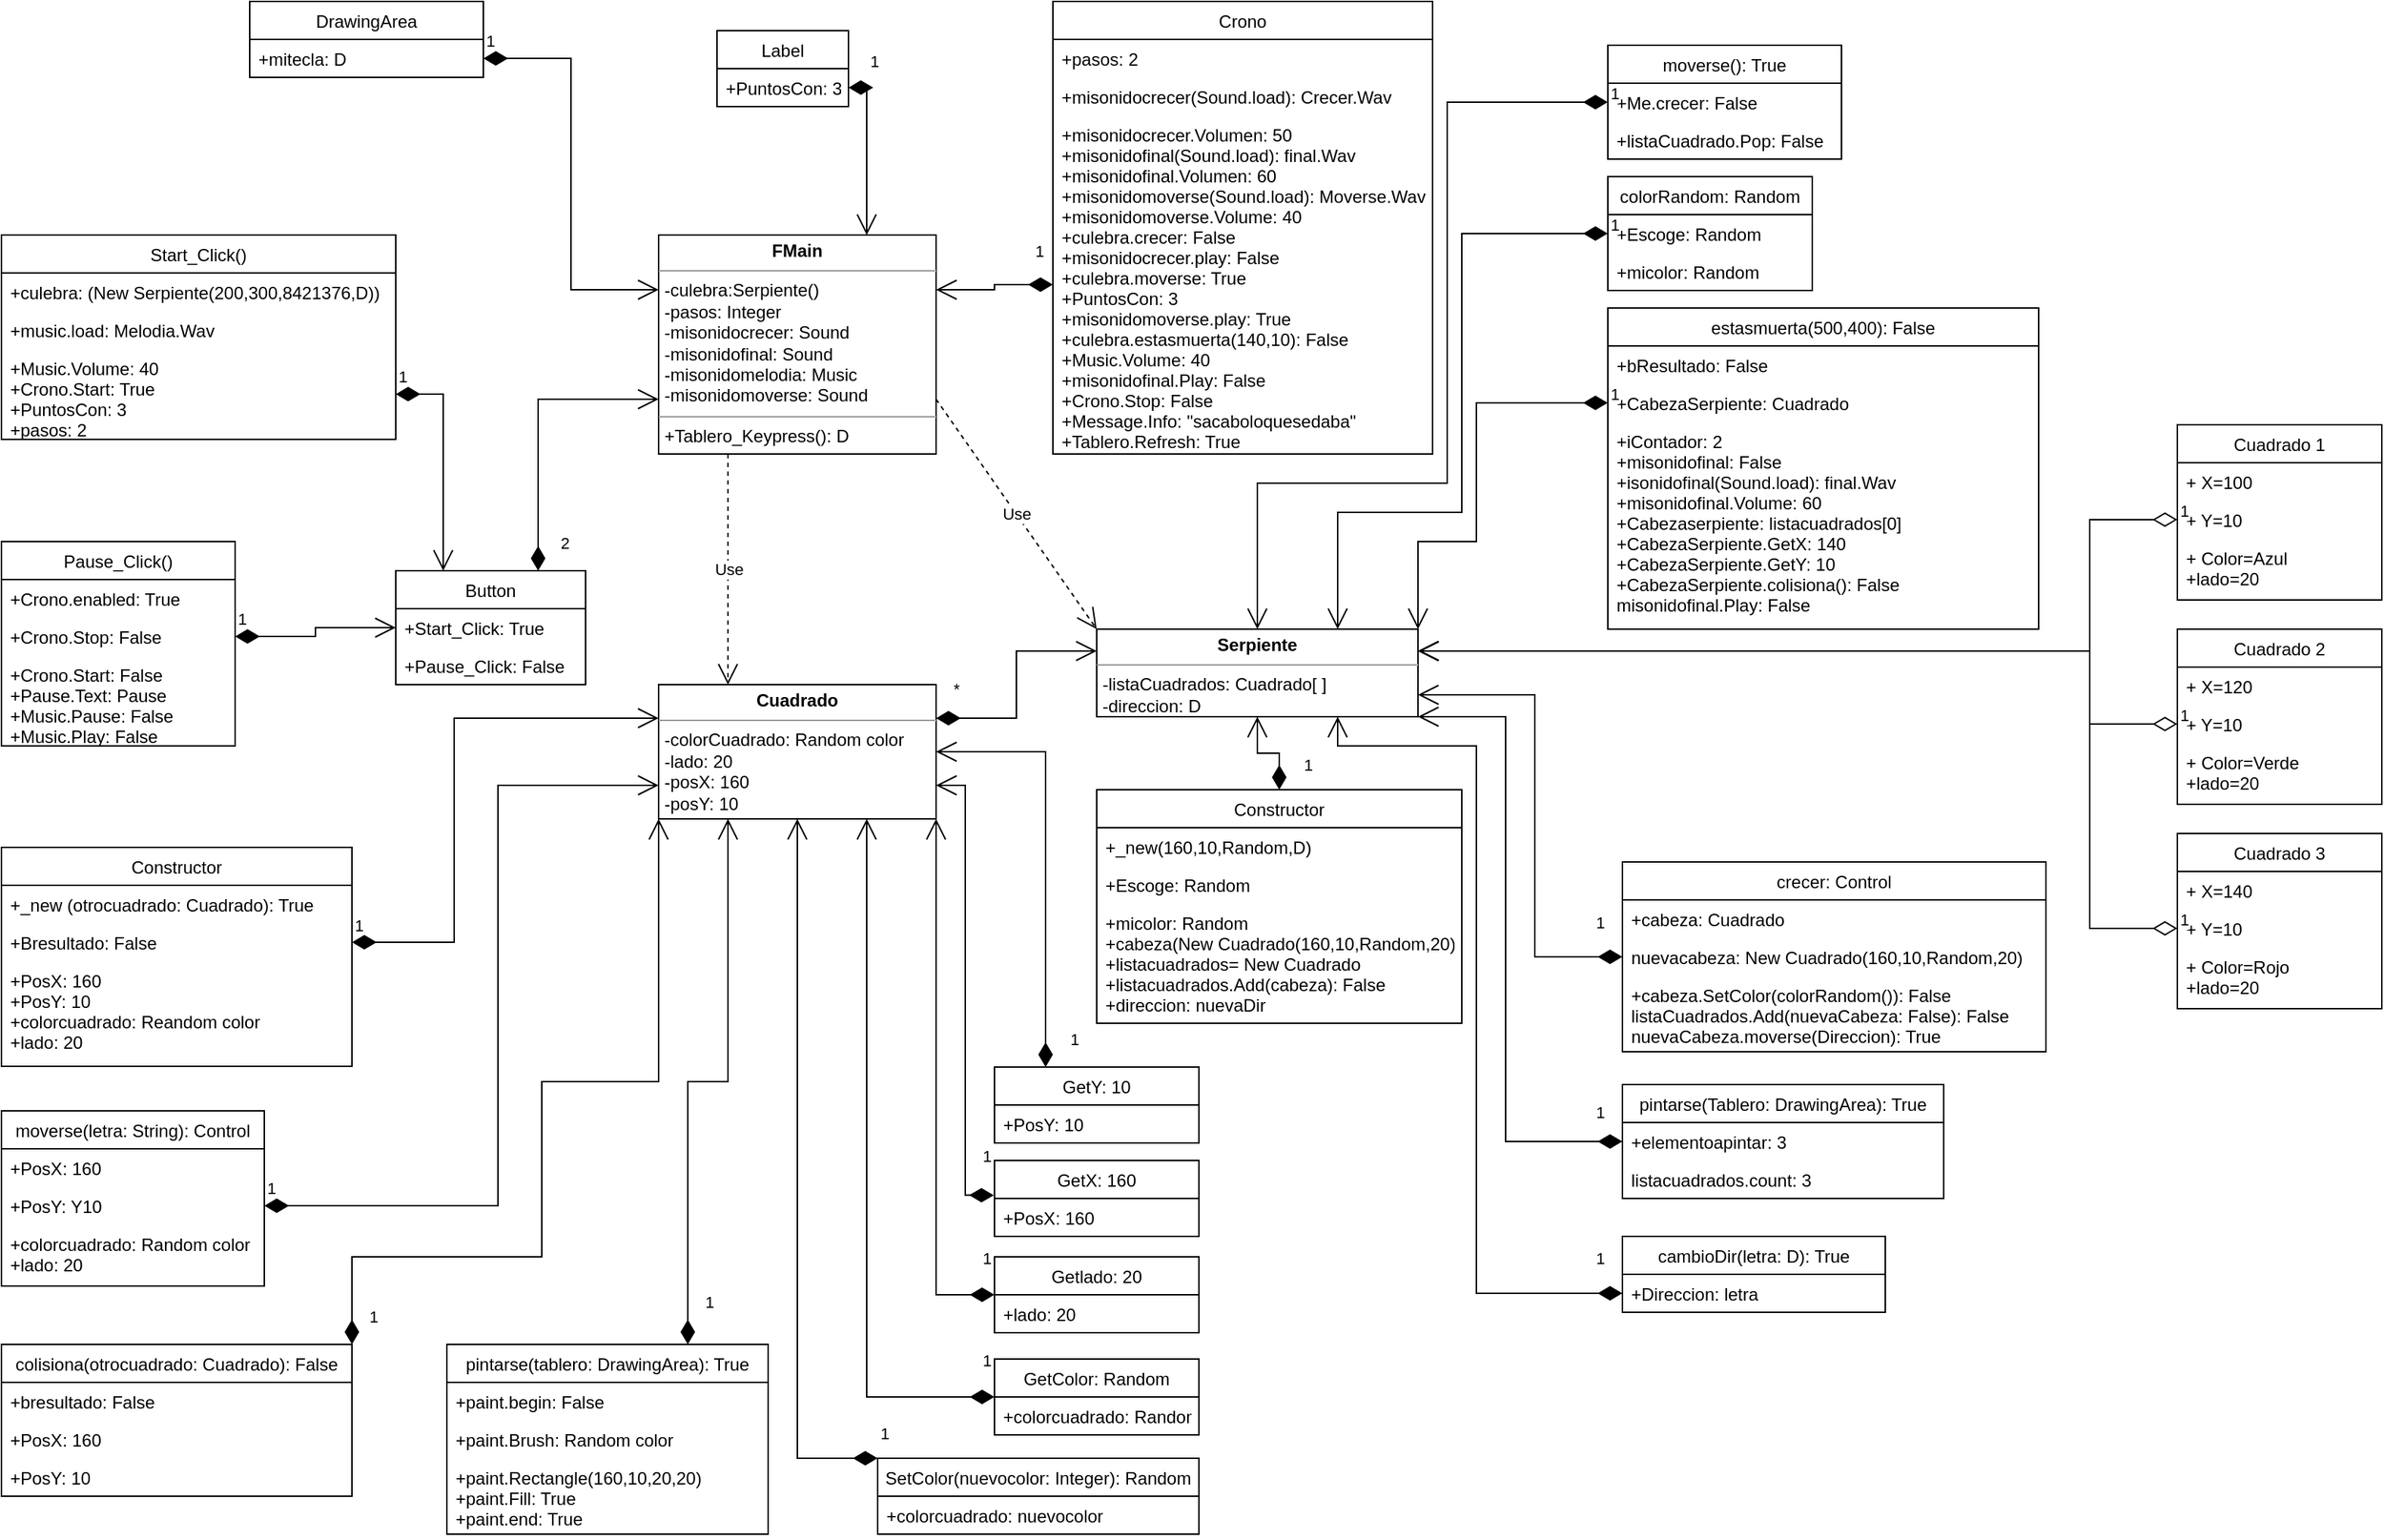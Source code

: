 <mxfile version="20.3.0" type="device"><diagram name="Page-1" id="c4acf3e9-155e-7222-9cf6-157b1a14988f"><mxGraphModel dx="1240" dy="790" grid="1" gridSize="10" guides="1" tooltips="1" connect="1" arrows="1" fold="1" page="1" pageScale="1" pageWidth="850" pageHeight="1100" background="none" math="0" shadow="0"><root><mxCell id="0"/><mxCell id="1" parent="0"/><mxCell id="5d2195bd80daf111-15" value="&lt;p style=&quot;margin:0px;margin-top:4px;text-align:center;&quot;&gt;&lt;b&gt;Serpiente&lt;/b&gt;&lt;/p&gt;&lt;hr size=&quot;1&quot;&gt;&lt;p style=&quot;margin:0px;margin-left:4px;&quot;&gt;-listaCuadrados: Cuadrado[ ]&lt;br&gt;-direccion: D&lt;/p&gt;" style="verticalAlign=top;align=left;overflow=fill;fontSize=12;fontFamily=Helvetica;html=1;rounded=0;shadow=0;comic=0;labelBackgroundColor=none;strokeWidth=1" parent="1" vertex="1"><mxGeometry x="760" y="440" width="220" height="60" as="geometry"/></mxCell><mxCell id="5d2195bd80daf111-18" value="&lt;p style=&quot;margin:0px;margin-top:4px;text-align:center;&quot;&gt;&lt;b&gt;FMain&lt;/b&gt;&lt;/p&gt;&lt;hr size=&quot;1&quot;&gt;&lt;p style=&quot;margin:0px;margin-left:4px;&quot;&gt;-culebra:Serpiente()&lt;/p&gt;&lt;p style=&quot;margin:0px;margin-left:4px;&quot;&gt;-pasos: Integer&lt;/p&gt;&lt;p style=&quot;margin:0px;margin-left:4px;&quot;&gt;-misonidocrecer: Sound&lt;/p&gt;&lt;p style=&quot;margin:0px;margin-left:4px;&quot;&gt;-misonidofinal: Sound&lt;br&gt;&lt;/p&gt;&lt;p style=&quot;margin:0px;margin-left:4px;&quot;&gt;-misonidomelodia: Music&lt;br&gt;&lt;/p&gt;&lt;p style=&quot;margin:0px;margin-left:4px;&quot;&gt;-misonidomoverse: Sound&lt;br&gt;&lt;/p&gt;&lt;hr size=&quot;1&quot;&gt;&lt;p style=&quot;margin:0px;margin-left:4px;&quot;&gt;&lt;span style=&quot;background-color: initial;&quot;&gt;+Tablero_Keypress(): D&lt;/span&gt;&lt;br&gt;&lt;/p&gt;" style="verticalAlign=top;align=left;overflow=fill;fontSize=12;fontFamily=Helvetica;html=1;rounded=0;shadow=0;comic=0;labelBackgroundColor=none;strokeWidth=1" parent="1" vertex="1"><mxGeometry x="460" y="170" width="190" height="150" as="geometry"/></mxCell><mxCell id="5d2195bd80daf111-20" value="&lt;p style=&quot;margin:0px;margin-top:4px;text-align:center;&quot;&gt;&lt;b&gt;Cuadrado&lt;/b&gt;&lt;/p&gt;&lt;hr size=&quot;1&quot;&gt;&lt;p style=&quot;margin:0px;margin-left:4px;&quot;&gt;-colorCuadrado: Random color&lt;br&gt;-lado: 20&lt;/p&gt;&lt;p style=&quot;margin:0px;margin-left:4px;&quot;&gt;-posX: 160&lt;/p&gt;&lt;p style=&quot;margin:0px;margin-left:4px;&quot;&gt;-posY: 10&lt;/p&gt;&lt;hr size=&quot;1&quot;&gt;&lt;p style=&quot;margin:0px;margin-left:4px;&quot;&gt;&lt;br&gt;&lt;/p&gt;" style="verticalAlign=top;align=left;overflow=fill;fontSize=12;fontFamily=Helvetica;html=1;rounded=0;shadow=0;comic=0;labelBackgroundColor=none;strokeWidth=1" parent="1" vertex="1"><mxGeometry x="460" y="478" width="190" height="92" as="geometry"/></mxCell><mxCell id="_-2Iw-JHRWUnzZYNVH5I-1" value="DrawingArea" style="swimlane;fontStyle=0;childLayout=stackLayout;horizontal=1;startSize=26;fillColor=none;horizontalStack=0;resizeParent=1;resizeParentMax=0;resizeLast=0;collapsible=1;marginBottom=0;" parent="1" vertex="1"><mxGeometry x="180" y="10" width="160" height="52" as="geometry"/></mxCell><mxCell id="_-2Iw-JHRWUnzZYNVH5I-3" value="+mitecla: D" style="text;strokeColor=none;fillColor=none;align=left;verticalAlign=top;spacingLeft=4;spacingRight=4;overflow=hidden;rotatable=0;points=[[0,0.5],[1,0.5]];portConstraint=eastwest;" parent="_-2Iw-JHRWUnzZYNVH5I-1" vertex="1"><mxGeometry y="26" width="160" height="26" as="geometry"/></mxCell><mxCell id="_-2Iw-JHRWUnzZYNVH5I-5" value="Button" style="swimlane;fontStyle=0;childLayout=stackLayout;horizontal=1;startSize=26;fillColor=none;horizontalStack=0;resizeParent=1;resizeParentMax=0;resizeLast=0;collapsible=1;marginBottom=0;" parent="1" vertex="1"><mxGeometry x="280" y="400" width="130" height="78" as="geometry"/></mxCell><mxCell id="_-2Iw-JHRWUnzZYNVH5I-6" value="+Start_Click: True" style="text;strokeColor=none;fillColor=none;align=left;verticalAlign=top;spacingLeft=4;spacingRight=4;overflow=hidden;rotatable=0;points=[[0,0.5],[1,0.5]];portConstraint=eastwest;" parent="_-2Iw-JHRWUnzZYNVH5I-5" vertex="1"><mxGeometry y="26" width="130" height="26" as="geometry"/></mxCell><mxCell id="_-2Iw-JHRWUnzZYNVH5I-7" value="+Pause_Click: False" style="text;strokeColor=none;fillColor=none;align=left;verticalAlign=top;spacingLeft=4;spacingRight=4;overflow=hidden;rotatable=0;points=[[0,0.5],[1,0.5]];portConstraint=eastwest;" parent="_-2Iw-JHRWUnzZYNVH5I-5" vertex="1"><mxGeometry y="52" width="130" height="26" as="geometry"/></mxCell><mxCell id="_-2Iw-JHRWUnzZYNVH5I-9" value="Start_Click()" style="swimlane;fontStyle=0;childLayout=stackLayout;horizontal=1;startSize=26;fillColor=none;horizontalStack=0;resizeParent=1;resizeParentMax=0;resizeLast=0;collapsible=1;marginBottom=0;" parent="1" vertex="1"><mxGeometry x="10" y="170" width="270" height="140" as="geometry"/></mxCell><mxCell id="_-2Iw-JHRWUnzZYNVH5I-10" value="+culebra: (New Serpiente(200,300,8421376,D))" style="text;strokeColor=none;fillColor=none;align=left;verticalAlign=top;spacingLeft=4;spacingRight=4;overflow=hidden;rotatable=0;points=[[0,0.5],[1,0.5]];portConstraint=eastwest;" parent="_-2Iw-JHRWUnzZYNVH5I-9" vertex="1"><mxGeometry y="26" width="270" height="26" as="geometry"/></mxCell><mxCell id="_-2Iw-JHRWUnzZYNVH5I-11" value="+music.load: Melodia.Wav" style="text;strokeColor=none;fillColor=none;align=left;verticalAlign=top;spacingLeft=4;spacingRight=4;overflow=hidden;rotatable=0;points=[[0,0.5],[1,0.5]];portConstraint=eastwest;" parent="_-2Iw-JHRWUnzZYNVH5I-9" vertex="1"><mxGeometry y="52" width="270" height="26" as="geometry"/></mxCell><mxCell id="_-2Iw-JHRWUnzZYNVH5I-12" value="+Music.Volume: 40&#10;+Crono.Start: True&#10;+PuntosCon: 3&#10;+pasos: 2" style="text;strokeColor=none;fillColor=none;align=left;verticalAlign=top;spacingLeft=4;spacingRight=4;overflow=hidden;rotatable=0;points=[[0,0.5],[1,0.5]];portConstraint=eastwest;" parent="_-2Iw-JHRWUnzZYNVH5I-9" vertex="1"><mxGeometry y="78" width="270" height="62" as="geometry"/></mxCell><mxCell id="_-2Iw-JHRWUnzZYNVH5I-13" value="Pause_Click()" style="swimlane;fontStyle=0;childLayout=stackLayout;horizontal=1;startSize=26;fillColor=none;horizontalStack=0;resizeParent=1;resizeParentMax=0;resizeLast=0;collapsible=1;marginBottom=0;" parent="1" vertex="1"><mxGeometry x="10" y="380" width="160" height="140" as="geometry"/></mxCell><mxCell id="_-2Iw-JHRWUnzZYNVH5I-14" value="+Crono.enabled: True" style="text;strokeColor=none;fillColor=none;align=left;verticalAlign=top;spacingLeft=4;spacingRight=4;overflow=hidden;rotatable=0;points=[[0,0.5],[1,0.5]];portConstraint=eastwest;" parent="_-2Iw-JHRWUnzZYNVH5I-13" vertex="1"><mxGeometry y="26" width="160" height="26" as="geometry"/></mxCell><mxCell id="_-2Iw-JHRWUnzZYNVH5I-15" value="+Crono.Stop: False" style="text;strokeColor=none;fillColor=none;align=left;verticalAlign=top;spacingLeft=4;spacingRight=4;overflow=hidden;rotatable=0;points=[[0,0.5],[1,0.5]];portConstraint=eastwest;" parent="_-2Iw-JHRWUnzZYNVH5I-13" vertex="1"><mxGeometry y="52" width="160" height="26" as="geometry"/></mxCell><mxCell id="_-2Iw-JHRWUnzZYNVH5I-16" value="+Crono.Start: False&#10;+Pause.Text: Pause&#10;+Music.Pause: False&#10;+Music.Play: False" style="text;strokeColor=none;fillColor=none;align=left;verticalAlign=top;spacingLeft=4;spacingRight=4;overflow=hidden;rotatable=0;points=[[0,0.5],[1,0.5]];portConstraint=eastwest;" parent="_-2Iw-JHRWUnzZYNVH5I-13" vertex="1"><mxGeometry y="78" width="160" height="62" as="geometry"/></mxCell><mxCell id="_-2Iw-JHRWUnzZYNVH5I-17" value="Crono" style="swimlane;fontStyle=0;childLayout=stackLayout;horizontal=1;startSize=26;fillColor=none;horizontalStack=0;resizeParent=1;resizeParentMax=0;resizeLast=0;collapsible=1;marginBottom=0;" parent="1" vertex="1"><mxGeometry x="730" y="10" width="260" height="310" as="geometry"/></mxCell><mxCell id="_-2Iw-JHRWUnzZYNVH5I-18" value="+pasos: 2" style="text;strokeColor=none;fillColor=none;align=left;verticalAlign=top;spacingLeft=4;spacingRight=4;overflow=hidden;rotatable=0;points=[[0,0.5],[1,0.5]];portConstraint=eastwest;" parent="_-2Iw-JHRWUnzZYNVH5I-17" vertex="1"><mxGeometry y="26" width="260" height="26" as="geometry"/></mxCell><mxCell id="_-2Iw-JHRWUnzZYNVH5I-19" value="+misonidocrecer(Sound.load): Crecer.Wav" style="text;strokeColor=none;fillColor=none;align=left;verticalAlign=top;spacingLeft=4;spacingRight=4;overflow=hidden;rotatable=0;points=[[0,0.5],[1,0.5]];portConstraint=eastwest;" parent="_-2Iw-JHRWUnzZYNVH5I-17" vertex="1"><mxGeometry y="52" width="260" height="26" as="geometry"/></mxCell><mxCell id="_-2Iw-JHRWUnzZYNVH5I-20" value="+misonidocrecer.Volumen: 50&#10;+misonidofinal(Sound.load): final.Wav&#10;+misonidofinal.Volumen: 60&#10;+misonidomoverse(Sound.load): Moverse.Wav&#10;+misonidomoverse.Volume: 40&#10;+culebra.crecer: False&#10;+misonidocrecer.play: False&#10;+culebra.moverse: True&#10;+PuntosCon: 3&#10;+misonidomoverse.play: True&#10;+culebra.estasmuerta(140,10): False&#10;+Music.Volume: 40&#10;+misonidofinal.Play: False&#10;+Crono.Stop: False&#10;+Message.Info: &quot;sacaboloquesedaba&quot;&#10;+Tablero.Refresh: True" style="text;strokeColor=none;fillColor=none;align=left;verticalAlign=top;spacingLeft=4;spacingRight=4;overflow=hidden;rotatable=0;points=[[0,0.5],[1,0.5]];portConstraint=eastwest;" parent="_-2Iw-JHRWUnzZYNVH5I-17" vertex="1"><mxGeometry y="78" width="260" height="232" as="geometry"/></mxCell><mxCell id="_-2Iw-JHRWUnzZYNVH5I-21" value="Label" style="swimlane;fontStyle=0;childLayout=stackLayout;horizontal=1;startSize=26;fillColor=none;horizontalStack=0;resizeParent=1;resizeParentMax=0;resizeLast=0;collapsible=1;marginBottom=0;" parent="1" vertex="1"><mxGeometry x="500" y="30" width="90" height="52" as="geometry"/></mxCell><mxCell id="_-2Iw-JHRWUnzZYNVH5I-22" value="+PuntosCon: 3" style="text;strokeColor=none;fillColor=none;align=left;verticalAlign=top;spacingLeft=4;spacingRight=4;overflow=hidden;rotatable=0;points=[[0,0.5],[1,0.5]];portConstraint=eastwest;" parent="_-2Iw-JHRWUnzZYNVH5I-21" vertex="1"><mxGeometry y="26" width="90" height="26" as="geometry"/></mxCell><mxCell id="_-2Iw-JHRWUnzZYNVH5I-25" value="1" style="endArrow=open;html=1;endSize=12;startArrow=diamondThin;startSize=14;startFill=1;edgeStyle=orthogonalEdgeStyle;align=left;verticalAlign=bottom;rounded=0;exitX=1;exitY=0.5;exitDx=0;exitDy=0;entryX=0.25;entryY=0;entryDx=0;entryDy=0;" parent="1" source="_-2Iw-JHRWUnzZYNVH5I-12" target="_-2Iw-JHRWUnzZYNVH5I-5" edge="1"><mxGeometry x="-1" y="3" relative="1" as="geometry"><mxPoint x="340" y="290" as="sourcePoint"/><mxPoint x="500" y="290" as="targetPoint"/></mxGeometry></mxCell><mxCell id="_-2Iw-JHRWUnzZYNVH5I-26" value="1" style="endArrow=open;html=1;endSize=12;startArrow=diamondThin;startSize=14;startFill=1;edgeStyle=orthogonalEdgeStyle;align=left;verticalAlign=bottom;rounded=0;exitX=1;exitY=0.5;exitDx=0;exitDy=0;entryX=0;entryY=0.5;entryDx=0;entryDy=0;" parent="1" source="_-2Iw-JHRWUnzZYNVH5I-15" target="_-2Iw-JHRWUnzZYNVH5I-6" edge="1"><mxGeometry x="-1" y="3" relative="1" as="geometry"><mxPoint x="340" y="290" as="sourcePoint"/><mxPoint x="500" y="290" as="targetPoint"/></mxGeometry></mxCell><mxCell id="_-2Iw-JHRWUnzZYNVH5I-27" value="2" style="endArrow=open;html=1;endSize=12;startArrow=diamondThin;startSize=14;startFill=1;edgeStyle=orthogonalEdgeStyle;align=left;verticalAlign=bottom;rounded=0;exitX=0.75;exitY=0;exitDx=0;exitDy=0;entryX=0;entryY=0.75;entryDx=0;entryDy=0;" parent="1" source="_-2Iw-JHRWUnzZYNVH5I-5" target="5d2195bd80daf111-18" edge="1"><mxGeometry x="-0.9" y="-13" relative="1" as="geometry"><mxPoint x="340" y="290" as="sourcePoint"/><mxPoint x="500" y="290" as="targetPoint"/><mxPoint as="offset"/></mxGeometry></mxCell><mxCell id="_-2Iw-JHRWUnzZYNVH5I-28" value="1" style="endArrow=open;html=1;endSize=12;startArrow=diamondThin;startSize=14;startFill=1;edgeStyle=orthogonalEdgeStyle;align=left;verticalAlign=bottom;rounded=0;exitX=1;exitY=0.5;exitDx=0;exitDy=0;entryX=0;entryY=0.25;entryDx=0;entryDy=0;" parent="1" source="_-2Iw-JHRWUnzZYNVH5I-3" target="5d2195bd80daf111-18" edge="1"><mxGeometry x="-1" y="3" relative="1" as="geometry"><mxPoint x="340" y="280" as="sourcePoint"/><mxPoint x="500" y="280" as="targetPoint"/></mxGeometry></mxCell><mxCell id="_-2Iw-JHRWUnzZYNVH5I-29" value="1" style="endArrow=open;html=1;endSize=12;startArrow=diamondThin;startSize=14;startFill=1;edgeStyle=orthogonalEdgeStyle;align=left;verticalAlign=bottom;rounded=0;entryX=0.75;entryY=0;entryDx=0;entryDy=0;exitX=1;exitY=0.5;exitDx=0;exitDy=0;" parent="1" source="_-2Iw-JHRWUnzZYNVH5I-22" target="5d2195bd80daf111-18" edge="1"><mxGeometry x="-0.78" y="-9" relative="1" as="geometry"><mxPoint x="630" y="60" as="sourcePoint"/><mxPoint x="810" y="280" as="targetPoint"/><mxPoint x="9" y="-9" as="offset"/></mxGeometry></mxCell><mxCell id="_-2Iw-JHRWUnzZYNVH5I-30" value="1" style="endArrow=open;html=1;endSize=12;startArrow=diamondThin;startSize=14;startFill=1;edgeStyle=orthogonalEdgeStyle;align=left;verticalAlign=bottom;rounded=0;exitX=0;exitY=0.5;exitDx=0;exitDy=0;entryX=1;entryY=0.25;entryDx=0;entryDy=0;" parent="1" source="_-2Iw-JHRWUnzZYNVH5I-20" target="5d2195bd80daf111-18" edge="1"><mxGeometry x="-0.648" y="-14" relative="1" as="geometry"><mxPoint x="650" y="280" as="sourcePoint"/><mxPoint x="810" y="280" as="targetPoint"/><mxPoint as="offset"/></mxGeometry></mxCell><mxCell id="_-2Iw-JHRWUnzZYNVH5I-31" value="Constructor" style="swimlane;fontStyle=0;childLayout=stackLayout;horizontal=1;startSize=26;fillColor=none;horizontalStack=0;resizeParent=1;resizeParentMax=0;resizeLast=0;collapsible=1;marginBottom=0;" parent="1" vertex="1"><mxGeometry x="10" y="589.5" width="240" height="150" as="geometry"/></mxCell><mxCell id="_-2Iw-JHRWUnzZYNVH5I-32" value="+_new (otrocuadrado: Cuadrado): True" style="text;strokeColor=none;fillColor=none;align=left;verticalAlign=top;spacingLeft=4;spacingRight=4;overflow=hidden;rotatable=0;points=[[0,0.5],[1,0.5]];portConstraint=eastwest;" parent="_-2Iw-JHRWUnzZYNVH5I-31" vertex="1"><mxGeometry y="26" width="240" height="26" as="geometry"/></mxCell><mxCell id="_-2Iw-JHRWUnzZYNVH5I-33" value="+Bresultado: False" style="text;strokeColor=none;fillColor=none;align=left;verticalAlign=top;spacingLeft=4;spacingRight=4;overflow=hidden;rotatable=0;points=[[0,0.5],[1,0.5]];portConstraint=eastwest;" parent="_-2Iw-JHRWUnzZYNVH5I-31" vertex="1"><mxGeometry y="52" width="240" height="26" as="geometry"/></mxCell><mxCell id="_-2Iw-JHRWUnzZYNVH5I-34" value="+PosX: 160&#10;+PosY: 10&#10;+colorcuadrado: Reandom color&#10;+lado: 20" style="text;strokeColor=none;fillColor=none;align=left;verticalAlign=top;spacingLeft=4;spacingRight=4;overflow=hidden;rotatable=0;points=[[0,0.5],[1,0.5]];portConstraint=eastwest;" parent="_-2Iw-JHRWUnzZYNVH5I-31" vertex="1"><mxGeometry y="78" width="240" height="72" as="geometry"/></mxCell><mxCell id="_-2Iw-JHRWUnzZYNVH5I-35" value="moverse(letra: String): Control" style="swimlane;fontStyle=0;childLayout=stackLayout;horizontal=1;startSize=26;fillColor=none;horizontalStack=0;resizeParent=1;resizeParentMax=0;resizeLast=0;collapsible=1;marginBottom=0;" parent="1" vertex="1"><mxGeometry x="10" y="770" width="180" height="120" as="geometry"/></mxCell><mxCell id="_-2Iw-JHRWUnzZYNVH5I-36" value="+PosX: 160" style="text;strokeColor=none;fillColor=none;align=left;verticalAlign=top;spacingLeft=4;spacingRight=4;overflow=hidden;rotatable=0;points=[[0,0.5],[1,0.5]];portConstraint=eastwest;" parent="_-2Iw-JHRWUnzZYNVH5I-35" vertex="1"><mxGeometry y="26" width="180" height="26" as="geometry"/></mxCell><mxCell id="_-2Iw-JHRWUnzZYNVH5I-37" value="+PosY: Y10" style="text;strokeColor=none;fillColor=none;align=left;verticalAlign=top;spacingLeft=4;spacingRight=4;overflow=hidden;rotatable=0;points=[[0,0.5],[1,0.5]];portConstraint=eastwest;" parent="_-2Iw-JHRWUnzZYNVH5I-35" vertex="1"><mxGeometry y="52" width="180" height="26" as="geometry"/></mxCell><mxCell id="_-2Iw-JHRWUnzZYNVH5I-38" value="+colorcuadrado: Random color&#10;+lado: 20" style="text;strokeColor=none;fillColor=none;align=left;verticalAlign=top;spacingLeft=4;spacingRight=4;overflow=hidden;rotatable=0;points=[[0,0.5],[1,0.5]];portConstraint=eastwest;" parent="_-2Iw-JHRWUnzZYNVH5I-35" vertex="1"><mxGeometry y="78" width="180" height="42" as="geometry"/></mxCell><mxCell id="_-2Iw-JHRWUnzZYNVH5I-39" value="colisiona(otrocuadrado: Cuadrado): False" style="swimlane;fontStyle=0;childLayout=stackLayout;horizontal=1;startSize=26;fillColor=none;horizontalStack=0;resizeParent=1;resizeParentMax=0;resizeLast=0;collapsible=1;marginBottom=0;" parent="1" vertex="1"><mxGeometry x="10" y="930" width="240" height="104" as="geometry"/></mxCell><mxCell id="_-2Iw-JHRWUnzZYNVH5I-40" value="+bresultado: False" style="text;strokeColor=none;fillColor=none;align=left;verticalAlign=top;spacingLeft=4;spacingRight=4;overflow=hidden;rotatable=0;points=[[0,0.5],[1,0.5]];portConstraint=eastwest;" parent="_-2Iw-JHRWUnzZYNVH5I-39" vertex="1"><mxGeometry y="26" width="240" height="26" as="geometry"/></mxCell><mxCell id="_-2Iw-JHRWUnzZYNVH5I-41" value="+PosX: 160" style="text;strokeColor=none;fillColor=none;align=left;verticalAlign=top;spacingLeft=4;spacingRight=4;overflow=hidden;rotatable=0;points=[[0,0.5],[1,0.5]];portConstraint=eastwest;" parent="_-2Iw-JHRWUnzZYNVH5I-39" vertex="1"><mxGeometry y="52" width="240" height="26" as="geometry"/></mxCell><mxCell id="_-2Iw-JHRWUnzZYNVH5I-42" value="+PosY: 10" style="text;strokeColor=none;fillColor=none;align=left;verticalAlign=top;spacingLeft=4;spacingRight=4;overflow=hidden;rotatable=0;points=[[0,0.5],[1,0.5]];portConstraint=eastwest;" parent="_-2Iw-JHRWUnzZYNVH5I-39" vertex="1"><mxGeometry y="78" width="240" height="26" as="geometry"/></mxCell><mxCell id="_-2Iw-JHRWUnzZYNVH5I-43" value="pintarse(tablero: DrawingArea): True" style="swimlane;fontStyle=0;childLayout=stackLayout;horizontal=1;startSize=26;fillColor=none;horizontalStack=0;resizeParent=1;resizeParentMax=0;resizeLast=0;collapsible=1;marginBottom=0;" parent="1" vertex="1"><mxGeometry x="315" y="930" width="220" height="130" as="geometry"/></mxCell><mxCell id="_-2Iw-JHRWUnzZYNVH5I-44" value="+paint.begin: False" style="text;strokeColor=none;fillColor=none;align=left;verticalAlign=top;spacingLeft=4;spacingRight=4;overflow=hidden;rotatable=0;points=[[0,0.5],[1,0.5]];portConstraint=eastwest;" parent="_-2Iw-JHRWUnzZYNVH5I-43" vertex="1"><mxGeometry y="26" width="220" height="26" as="geometry"/></mxCell><mxCell id="_-2Iw-JHRWUnzZYNVH5I-45" value="+paint.Brush: Random color" style="text;strokeColor=none;fillColor=none;align=left;verticalAlign=top;spacingLeft=4;spacingRight=4;overflow=hidden;rotatable=0;points=[[0,0.5],[1,0.5]];portConstraint=eastwest;" parent="_-2Iw-JHRWUnzZYNVH5I-43" vertex="1"><mxGeometry y="52" width="220" height="26" as="geometry"/></mxCell><mxCell id="_-2Iw-JHRWUnzZYNVH5I-46" value="+paint.Rectangle(160,10,20,20)&#10;+paint.Fill: True&#10;+paint.end: True" style="text;strokeColor=none;fillColor=none;align=left;verticalAlign=top;spacingLeft=4;spacingRight=4;overflow=hidden;rotatable=0;points=[[0,0.5],[1,0.5]];portConstraint=eastwest;" parent="_-2Iw-JHRWUnzZYNVH5I-43" vertex="1"><mxGeometry y="78" width="220" height="52" as="geometry"/></mxCell><mxCell id="_-2Iw-JHRWUnzZYNVH5I-47" value="GetY: 10" style="swimlane;fontStyle=0;childLayout=stackLayout;horizontal=1;startSize=26;fillColor=none;horizontalStack=0;resizeParent=1;resizeParentMax=0;resizeLast=0;collapsible=1;marginBottom=0;" parent="1" vertex="1"><mxGeometry x="690" y="740" width="140" height="52" as="geometry"/></mxCell><mxCell id="_-2Iw-JHRWUnzZYNVH5I-48" value="+PosY: 10" style="text;strokeColor=none;fillColor=none;align=left;verticalAlign=top;spacingLeft=4;spacingRight=4;overflow=hidden;rotatable=0;points=[[0,0.5],[1,0.5]];portConstraint=eastwest;" parent="_-2Iw-JHRWUnzZYNVH5I-47" vertex="1"><mxGeometry y="26" width="140" height="26" as="geometry"/></mxCell><mxCell id="_-2Iw-JHRWUnzZYNVH5I-51" value="GetX: 160" style="swimlane;fontStyle=0;childLayout=stackLayout;horizontal=1;startSize=26;fillColor=none;horizontalStack=0;resizeParent=1;resizeParentMax=0;resizeLast=0;collapsible=1;marginBottom=0;" parent="1" vertex="1"><mxGeometry x="690" y="804" width="140" height="52" as="geometry"/></mxCell><mxCell id="_-2Iw-JHRWUnzZYNVH5I-52" value="+PosX: 160" style="text;strokeColor=none;fillColor=none;align=left;verticalAlign=top;spacingLeft=4;spacingRight=4;overflow=hidden;rotatable=0;points=[[0,0.5],[1,0.5]];portConstraint=eastwest;" parent="_-2Iw-JHRWUnzZYNVH5I-51" vertex="1"><mxGeometry y="26" width="140" height="26" as="geometry"/></mxCell><mxCell id="_-2Iw-JHRWUnzZYNVH5I-55" value="Getlado: 20" style="swimlane;fontStyle=0;childLayout=stackLayout;horizontal=1;startSize=26;fillColor=none;horizontalStack=0;resizeParent=1;resizeParentMax=0;resizeLast=0;collapsible=1;marginBottom=0;" parent="1" vertex="1"><mxGeometry x="690" y="870" width="140" height="52" as="geometry"/></mxCell><mxCell id="_-2Iw-JHRWUnzZYNVH5I-56" value="+lado: 20" style="text;strokeColor=none;fillColor=none;align=left;verticalAlign=top;spacingLeft=4;spacingRight=4;overflow=hidden;rotatable=0;points=[[0,0.5],[1,0.5]];portConstraint=eastwest;" parent="_-2Iw-JHRWUnzZYNVH5I-55" vertex="1"><mxGeometry y="26" width="140" height="26" as="geometry"/></mxCell><mxCell id="_-2Iw-JHRWUnzZYNVH5I-59" value="GetColor: Random" style="swimlane;fontStyle=0;childLayout=stackLayout;horizontal=1;startSize=26;fillColor=none;horizontalStack=0;resizeParent=1;resizeParentMax=0;resizeLast=0;collapsible=1;marginBottom=0;" parent="1" vertex="1"><mxGeometry x="690" y="940" width="140" height="52" as="geometry"/></mxCell><mxCell id="_-2Iw-JHRWUnzZYNVH5I-60" value="+colorcuadrado: Random" style="text;strokeColor=none;fillColor=none;align=left;verticalAlign=top;spacingLeft=4;spacingRight=4;overflow=hidden;rotatable=0;points=[[0,0.5],[1,0.5]];portConstraint=eastwest;" parent="_-2Iw-JHRWUnzZYNVH5I-59" vertex="1"><mxGeometry y="26" width="140" height="26" as="geometry"/></mxCell><mxCell id="_-2Iw-JHRWUnzZYNVH5I-63" value="SetColor(nuevocolor: Integer): Random" style="swimlane;fontStyle=0;childLayout=stackLayout;horizontal=1;startSize=26;fillColor=none;horizontalStack=0;resizeParent=1;resizeParentMax=0;resizeLast=0;collapsible=1;marginBottom=0;" parent="1" vertex="1"><mxGeometry x="610" y="1008" width="220" height="52" as="geometry"/></mxCell><mxCell id="_-2Iw-JHRWUnzZYNVH5I-64" value="+colorcuadrado: nuevocolor" style="text;strokeColor=none;fillColor=none;align=left;verticalAlign=top;spacingLeft=4;spacingRight=4;overflow=hidden;rotatable=0;points=[[0,0.5],[1,0.5]];portConstraint=eastwest;" parent="_-2Iw-JHRWUnzZYNVH5I-63" vertex="1"><mxGeometry y="26" width="220" height="26" as="geometry"/></mxCell><mxCell id="wPCwXyeTq3sWvuIqKZs7-2" value="Use" style="endArrow=open;endSize=12;dashed=1;html=1;rounded=0;exitX=0.25;exitY=1;exitDx=0;exitDy=0;entryX=0.25;entryY=0;entryDx=0;entryDy=0;" parent="1" source="5d2195bd80daf111-18" target="5d2195bd80daf111-20" edge="1"><mxGeometry width="160" relative="1" as="geometry"><mxPoint x="490" y="330" as="sourcePoint"/><mxPoint x="650" y="330" as="targetPoint"/></mxGeometry></mxCell><mxCell id="wPCwXyeTq3sWvuIqKZs7-3" value="1" style="endArrow=open;html=1;endSize=12;startArrow=diamondThin;startSize=14;startFill=1;edgeStyle=orthogonalEdgeStyle;align=left;verticalAlign=bottom;rounded=0;exitX=1;exitY=0.5;exitDx=0;exitDy=0;entryX=0;entryY=0.25;entryDx=0;entryDy=0;" parent="1" source="_-2Iw-JHRWUnzZYNVH5I-33" target="5d2195bd80daf111-20" edge="1"><mxGeometry x="-1" y="3" relative="1" as="geometry"><mxPoint x="490" y="570" as="sourcePoint"/><mxPoint x="650" y="570" as="targetPoint"/><Array as="points"><mxPoint x="320" y="655"/><mxPoint x="320" y="501"/></Array></mxGeometry></mxCell><mxCell id="wPCwXyeTq3sWvuIqKZs7-4" value="1" style="endArrow=open;html=1;endSize=12;startArrow=diamondThin;startSize=14;startFill=1;edgeStyle=orthogonalEdgeStyle;align=left;verticalAlign=bottom;rounded=0;exitX=1;exitY=0.5;exitDx=0;exitDy=0;entryX=0;entryY=0.75;entryDx=0;entryDy=0;" parent="1" source="_-2Iw-JHRWUnzZYNVH5I-37" target="5d2195bd80daf111-20" edge="1"><mxGeometry x="-1" y="3" relative="1" as="geometry"><mxPoint x="490" y="800" as="sourcePoint"/><mxPoint x="650" y="800" as="targetPoint"/><Array as="points"><mxPoint x="350" y="835"/><mxPoint x="350" y="547"/></Array></mxGeometry></mxCell><mxCell id="wPCwXyeTq3sWvuIqKZs7-5" value="1" style="endArrow=open;html=1;endSize=12;startArrow=diamondThin;startSize=14;startFill=1;edgeStyle=orthogonalEdgeStyle;align=left;verticalAlign=bottom;rounded=0;exitX=1;exitY=0;exitDx=0;exitDy=0;entryX=0;entryY=1;entryDx=0;entryDy=0;" parent="1" source="_-2Iw-JHRWUnzZYNVH5I-39" target="5d2195bd80daf111-20" edge="1"><mxGeometry x="-0.965" y="-10" relative="1" as="geometry"><mxPoint x="490" y="800" as="sourcePoint"/><mxPoint x="650" y="800" as="targetPoint"/><Array as="points"><mxPoint x="250" y="870"/><mxPoint x="380" y="870"/><mxPoint x="380" y="750"/><mxPoint x="460" y="750"/></Array><mxPoint as="offset"/></mxGeometry></mxCell><mxCell id="wPCwXyeTq3sWvuIqKZs7-6" value="1" style="endArrow=open;html=1;endSize=12;startArrow=diamondThin;startSize=14;startFill=1;edgeStyle=orthogonalEdgeStyle;align=left;verticalAlign=bottom;rounded=0;exitX=0.75;exitY=0;exitDx=0;exitDy=0;entryX=0.25;entryY=1;entryDx=0;entryDy=0;" parent="1" source="_-2Iw-JHRWUnzZYNVH5I-43" target="5d2195bd80daf111-20" edge="1"><mxGeometry x="-0.897" y="-10" relative="1" as="geometry"><mxPoint x="490" y="800" as="sourcePoint"/><mxPoint x="650" y="800" as="targetPoint"/><mxPoint as="offset"/></mxGeometry></mxCell><mxCell id="wPCwXyeTq3sWvuIqKZs7-7" value="1" style="endArrow=open;html=1;endSize=12;startArrow=diamondThin;startSize=14;startFill=1;edgeStyle=orthogonalEdgeStyle;align=left;verticalAlign=bottom;rounded=0;exitX=0;exitY=0;exitDx=0;exitDy=0;entryX=0.5;entryY=1;entryDx=0;entryDy=0;" parent="1" source="_-2Iw-JHRWUnzZYNVH5I-63" target="5d2195bd80daf111-20" edge="1"><mxGeometry x="-1" y="-8" relative="1" as="geometry"><mxPoint x="490" y="800" as="sourcePoint"/><mxPoint x="650" y="800" as="targetPoint"/><Array as="points"><mxPoint x="555" y="1008"/></Array><mxPoint as="offset"/></mxGeometry></mxCell><mxCell id="wPCwXyeTq3sWvuIqKZs7-8" value="1" style="endArrow=open;html=1;endSize=12;startArrow=diamondThin;startSize=14;startFill=1;edgeStyle=orthogonalEdgeStyle;align=left;verticalAlign=bottom;rounded=0;exitX=0;exitY=0.5;exitDx=0;exitDy=0;entryX=0.75;entryY=1;entryDx=0;entryDy=0;" parent="1" source="_-2Iw-JHRWUnzZYNVH5I-59" target="5d2195bd80daf111-20" edge="1"><mxGeometry x="-0.959" y="-16" relative="1" as="geometry"><mxPoint x="490" y="800" as="sourcePoint"/><mxPoint x="650" y="800" as="targetPoint"/><mxPoint as="offset"/></mxGeometry></mxCell><mxCell id="wPCwXyeTq3sWvuIqKZs7-9" value="1" style="endArrow=open;html=1;endSize=12;startArrow=diamondThin;startSize=14;startFill=1;edgeStyle=orthogonalEdgeStyle;align=left;verticalAlign=bottom;rounded=0;exitX=0;exitY=0.5;exitDx=0;exitDy=0;entryX=1;entryY=1;entryDx=0;entryDy=0;" parent="1" source="_-2Iw-JHRWUnzZYNVH5I-55" target="5d2195bd80daf111-20" edge="1"><mxGeometry x="-0.945" y="-16" relative="1" as="geometry"><mxPoint x="490" y="800" as="sourcePoint"/><mxPoint x="650" y="800" as="targetPoint"/><mxPoint as="offset"/></mxGeometry></mxCell><mxCell id="wPCwXyeTq3sWvuIqKZs7-11" value="1" style="endArrow=open;html=1;endSize=12;startArrow=diamondThin;startSize=14;startFill=1;edgeStyle=orthogonalEdgeStyle;align=left;verticalAlign=bottom;rounded=0;exitX=-0.003;exitY=-0.084;exitDx=0;exitDy=0;exitPerimeter=0;entryX=1;entryY=0.75;entryDx=0;entryDy=0;" parent="1" source="_-2Iw-JHRWUnzZYNVH5I-52" target="5d2195bd80daf111-20" edge="1"><mxGeometry x="-0.767" y="-10" relative="1" as="geometry"><mxPoint x="490" y="800" as="sourcePoint"/><mxPoint x="650" y="800" as="targetPoint"/><mxPoint as="offset"/></mxGeometry></mxCell><mxCell id="wPCwXyeTq3sWvuIqKZs7-12" value="1" style="endArrow=open;html=1;endSize=12;startArrow=diamondThin;startSize=14;startFill=1;edgeStyle=orthogonalEdgeStyle;align=left;verticalAlign=bottom;rounded=0;exitX=0.25;exitY=0;exitDx=0;exitDy=0;entryX=1;entryY=0.5;entryDx=0;entryDy=0;" parent="1" source="_-2Iw-JHRWUnzZYNVH5I-47" target="5d2195bd80daf111-20" edge="1"><mxGeometry x="-0.931" y="-15" relative="1" as="geometry"><mxPoint x="490" y="800" as="sourcePoint"/><mxPoint x="650" y="800" as="targetPoint"/><mxPoint as="offset"/></mxGeometry></mxCell><mxCell id="wPCwXyeTq3sWvuIqKZs7-13" value="Use" style="endArrow=open;endSize=12;dashed=1;html=1;rounded=0;exitX=1;exitY=0.75;exitDx=0;exitDy=0;entryX=0;entryY=0;entryDx=0;entryDy=0;" parent="1" source="5d2195bd80daf111-18" target="5d2195bd80daf111-15" edge="1"><mxGeometry width="160" relative="1" as="geometry"><mxPoint x="910" y="680" as="sourcePoint"/><mxPoint x="1070" y="680" as="targetPoint"/></mxGeometry></mxCell><mxCell id="wPCwXyeTq3sWvuIqKZs7-14" value="*" style="endArrow=open;html=1;endSize=12;startArrow=diamondThin;startSize=14;startFill=1;edgeStyle=orthogonalEdgeStyle;align=left;verticalAlign=bottom;rounded=0;exitX=1;exitY=0.25;exitDx=0;exitDy=0;entryX=0;entryY=0.25;entryDx=0;entryDy=0;" parent="1" source="5d2195bd80daf111-20" target="5d2195bd80daf111-15" edge="1"><mxGeometry x="-0.872" y="11" relative="1" as="geometry"><mxPoint x="910" y="680" as="sourcePoint"/><mxPoint x="1070" y="680" as="targetPoint"/><mxPoint as="offset"/></mxGeometry></mxCell><mxCell id="wPCwXyeTq3sWvuIqKZs7-15" value="Constructor" style="swimlane;fontStyle=0;childLayout=stackLayout;horizontal=1;startSize=26;fillColor=none;horizontalStack=0;resizeParent=1;resizeParentMax=0;resizeLast=0;collapsible=1;marginBottom=0;" parent="1" vertex="1"><mxGeometry x="760" y="550" width="250" height="160" as="geometry"/></mxCell><mxCell id="wPCwXyeTq3sWvuIqKZs7-16" value="+_new(160,10,Random,D)" style="text;strokeColor=none;fillColor=none;align=left;verticalAlign=top;spacingLeft=4;spacingRight=4;overflow=hidden;rotatable=0;points=[[0,0.5],[1,0.5]];portConstraint=eastwest;" parent="wPCwXyeTq3sWvuIqKZs7-15" vertex="1"><mxGeometry y="26" width="250" height="26" as="geometry"/></mxCell><mxCell id="wPCwXyeTq3sWvuIqKZs7-17" value="+Escoge: Random" style="text;strokeColor=none;fillColor=none;align=left;verticalAlign=top;spacingLeft=4;spacingRight=4;overflow=hidden;rotatable=0;points=[[0,0.5],[1,0.5]];portConstraint=eastwest;" parent="wPCwXyeTq3sWvuIqKZs7-15" vertex="1"><mxGeometry y="52" width="250" height="26" as="geometry"/></mxCell><mxCell id="wPCwXyeTq3sWvuIqKZs7-18" value="+micolor: Random&#10;+cabeza(New Cuadrado(160,10,Random,20))&#10;+listacuadrados= New Cuadrado&#10;+listacuadrados.Add(cabeza): False&#10;+direccion: nuevaDir" style="text;strokeColor=none;fillColor=none;align=left;verticalAlign=top;spacingLeft=4;spacingRight=4;overflow=hidden;rotatable=0;points=[[0,0.5],[1,0.5]];portConstraint=eastwest;" parent="wPCwXyeTq3sWvuIqKZs7-15" vertex="1"><mxGeometry y="78" width="250" height="82" as="geometry"/></mxCell><mxCell id="wPCwXyeTq3sWvuIqKZs7-19" value="colorRandom: Random" style="swimlane;fontStyle=0;childLayout=stackLayout;horizontal=1;startSize=26;fillColor=none;horizontalStack=0;resizeParent=1;resizeParentMax=0;resizeLast=0;collapsible=1;marginBottom=0;" parent="1" vertex="1"><mxGeometry x="1110" y="130" width="140" height="78" as="geometry"/></mxCell><mxCell id="wPCwXyeTq3sWvuIqKZs7-20" value="+Escoge: Random" style="text;strokeColor=none;fillColor=none;align=left;verticalAlign=top;spacingLeft=4;spacingRight=4;overflow=hidden;rotatable=0;points=[[0,0.5],[1,0.5]];portConstraint=eastwest;" parent="wPCwXyeTq3sWvuIqKZs7-19" vertex="1"><mxGeometry y="26" width="140" height="26" as="geometry"/></mxCell><mxCell id="wPCwXyeTq3sWvuIqKZs7-21" value="+micolor: Random" style="text;strokeColor=none;fillColor=none;align=left;verticalAlign=top;spacingLeft=4;spacingRight=4;overflow=hidden;rotatable=0;points=[[0,0.5],[1,0.5]];portConstraint=eastwest;" parent="wPCwXyeTq3sWvuIqKZs7-19" vertex="1"><mxGeometry y="52" width="140" height="26" as="geometry"/></mxCell><mxCell id="wPCwXyeTq3sWvuIqKZs7-23" value="crecer: Control" style="swimlane;fontStyle=0;childLayout=stackLayout;horizontal=1;startSize=26;fillColor=none;horizontalStack=0;resizeParent=1;resizeParentMax=0;resizeLast=0;collapsible=1;marginBottom=0;" parent="1" vertex="1"><mxGeometry x="1120" y="599.5" width="290" height="130" as="geometry"/></mxCell><mxCell id="wPCwXyeTq3sWvuIqKZs7-24" value="+cabeza: Cuadrado" style="text;strokeColor=none;fillColor=none;align=left;verticalAlign=top;spacingLeft=4;spacingRight=4;overflow=hidden;rotatable=0;points=[[0,0.5],[1,0.5]];portConstraint=eastwest;" parent="wPCwXyeTq3sWvuIqKZs7-23" vertex="1"><mxGeometry y="26" width="290" height="26" as="geometry"/></mxCell><mxCell id="wPCwXyeTq3sWvuIqKZs7-25" value="nuevacabeza: New Cuadrado(160,10,Random,20)" style="text;strokeColor=none;fillColor=none;align=left;verticalAlign=top;spacingLeft=4;spacingRight=4;overflow=hidden;rotatable=0;points=[[0,0.5],[1,0.5]];portConstraint=eastwest;" parent="wPCwXyeTq3sWvuIqKZs7-23" vertex="1"><mxGeometry y="52" width="290" height="26" as="geometry"/></mxCell><mxCell id="wPCwXyeTq3sWvuIqKZs7-26" value="+cabeza.SetColor(colorRandom()): False&#10;listaCuadrados.Add(nuevaCabeza: False): False&#10;nuevaCabeza.moverse(Direccion): True" style="text;strokeColor=none;fillColor=none;align=left;verticalAlign=top;spacingLeft=4;spacingRight=4;overflow=hidden;rotatable=0;points=[[0,0.5],[1,0.5]];portConstraint=eastwest;" parent="wPCwXyeTq3sWvuIqKZs7-23" vertex="1"><mxGeometry y="78" width="290" height="52" as="geometry"/></mxCell><mxCell id="wPCwXyeTq3sWvuIqKZs7-27" value="moverse(): True" style="swimlane;fontStyle=0;childLayout=stackLayout;horizontal=1;startSize=26;fillColor=none;horizontalStack=0;resizeParent=1;resizeParentMax=0;resizeLast=0;collapsible=1;marginBottom=0;" parent="1" vertex="1"><mxGeometry x="1110" y="40" width="160" height="78" as="geometry"/></mxCell><mxCell id="wPCwXyeTq3sWvuIqKZs7-28" value="+Me.crecer: False" style="text;strokeColor=none;fillColor=none;align=left;verticalAlign=top;spacingLeft=4;spacingRight=4;overflow=hidden;rotatable=0;points=[[0,0.5],[1,0.5]];portConstraint=eastwest;" parent="wPCwXyeTq3sWvuIqKZs7-27" vertex="1"><mxGeometry y="26" width="160" height="26" as="geometry"/></mxCell><mxCell id="wPCwXyeTq3sWvuIqKZs7-29" value="+listaCuadrado.Pop: False" style="text;strokeColor=none;fillColor=none;align=left;verticalAlign=top;spacingLeft=4;spacingRight=4;overflow=hidden;rotatable=0;points=[[0,0.5],[1,0.5]];portConstraint=eastwest;" parent="wPCwXyeTq3sWvuIqKZs7-27" vertex="1"><mxGeometry y="52" width="160" height="26" as="geometry"/></mxCell><mxCell id="wPCwXyeTq3sWvuIqKZs7-31" value="pintarse(Tablero: DrawingArea): True" style="swimlane;fontStyle=0;childLayout=stackLayout;horizontal=1;startSize=26;fillColor=none;horizontalStack=0;resizeParent=1;resizeParentMax=0;resizeLast=0;collapsible=1;marginBottom=0;" parent="1" vertex="1"><mxGeometry x="1120" y="752" width="220" height="78" as="geometry"/></mxCell><mxCell id="wPCwXyeTq3sWvuIqKZs7-32" value="+elementoapintar: 3" style="text;strokeColor=none;fillColor=none;align=left;verticalAlign=top;spacingLeft=4;spacingRight=4;overflow=hidden;rotatable=0;points=[[0,0.5],[1,0.5]];portConstraint=eastwest;" parent="wPCwXyeTq3sWvuIqKZs7-31" vertex="1"><mxGeometry y="26" width="220" height="26" as="geometry"/></mxCell><mxCell id="wPCwXyeTq3sWvuIqKZs7-33" value="listacuadrados.count: 3" style="text;strokeColor=none;fillColor=none;align=left;verticalAlign=top;spacingLeft=4;spacingRight=4;overflow=hidden;rotatable=0;points=[[0,0.5],[1,0.5]];portConstraint=eastwest;" parent="wPCwXyeTq3sWvuIqKZs7-31" vertex="1"><mxGeometry y="52" width="220" height="26" as="geometry"/></mxCell><mxCell id="wPCwXyeTq3sWvuIqKZs7-35" value="estasmuerta(500,400): False" style="swimlane;fontStyle=0;childLayout=stackLayout;horizontal=1;startSize=26;fillColor=none;horizontalStack=0;resizeParent=1;resizeParentMax=0;resizeLast=0;collapsible=1;marginBottom=0;" parent="1" vertex="1"><mxGeometry x="1110" y="220" width="295" height="220" as="geometry"/></mxCell><mxCell id="wPCwXyeTq3sWvuIqKZs7-36" value="+bResultado: False" style="text;strokeColor=none;fillColor=none;align=left;verticalAlign=top;spacingLeft=4;spacingRight=4;overflow=hidden;rotatable=0;points=[[0,0.5],[1,0.5]];portConstraint=eastwest;" parent="wPCwXyeTq3sWvuIqKZs7-35" vertex="1"><mxGeometry y="26" width="295" height="26" as="geometry"/></mxCell><mxCell id="wPCwXyeTq3sWvuIqKZs7-37" value="+CabezaSerpiente: Cuadrado" style="text;strokeColor=none;fillColor=none;align=left;verticalAlign=top;spacingLeft=4;spacingRight=4;overflow=hidden;rotatable=0;points=[[0,0.5],[1,0.5]];portConstraint=eastwest;" parent="wPCwXyeTq3sWvuIqKZs7-35" vertex="1"><mxGeometry y="52" width="295" height="26" as="geometry"/></mxCell><mxCell id="wPCwXyeTq3sWvuIqKZs7-38" value="+iContador: 2&#10;+misonidofinal: False&#10;+isonidofinal(Sound.load): final.Wav&#10;+misonidofinal.Volume: 60&#10;+Cabezaserpiente: listacuadrados[0]&#10;+CabezaSerpiente.GetX: 140&#10;+CabezaSerpiente.GetY: 10&#10;+CabezaSerpiente.colisiona(): False&#10;misonidofinal.Play: False" style="text;strokeColor=none;fillColor=none;align=left;verticalAlign=top;spacingLeft=4;spacingRight=4;overflow=hidden;rotatable=0;points=[[0,0.5],[1,0.5]];portConstraint=eastwest;" parent="wPCwXyeTq3sWvuIqKZs7-35" vertex="1"><mxGeometry y="78" width="295" height="142" as="geometry"/></mxCell><mxCell id="wPCwXyeTq3sWvuIqKZs7-39" value="cambioDir(letra: D): True" style="swimlane;fontStyle=0;childLayout=stackLayout;horizontal=1;startSize=26;fillColor=none;horizontalStack=0;resizeParent=1;resizeParentMax=0;resizeLast=0;collapsible=1;marginBottom=0;" parent="1" vertex="1"><mxGeometry x="1120" y="856" width="180" height="52" as="geometry"/></mxCell><mxCell id="wPCwXyeTq3sWvuIqKZs7-40" value="+Direccion: letra" style="text;strokeColor=none;fillColor=none;align=left;verticalAlign=top;spacingLeft=4;spacingRight=4;overflow=hidden;rotatable=0;points=[[0,0.5],[1,0.5]];portConstraint=eastwest;" parent="wPCwXyeTq3sWvuIqKZs7-39" vertex="1"><mxGeometry y="26" width="180" height="26" as="geometry"/></mxCell><mxCell id="7tFZ24dq6vIikZoYVDgG-1" value="1" style="endArrow=open;html=1;endSize=12;startArrow=diamondThin;startSize=14;startFill=1;edgeStyle=orthogonalEdgeStyle;align=left;verticalAlign=bottom;rounded=0;exitX=0.5;exitY=0;exitDx=0;exitDy=0;entryX=0.5;entryY=1;entryDx=0;entryDy=0;" parent="1" source="wPCwXyeTq3sWvuIqKZs7-15" target="5d2195bd80daf111-15" edge="1"><mxGeometry x="-0.733" y="-15" relative="1" as="geometry"><mxPoint x="940" y="550" as="sourcePoint"/><mxPoint x="1100" y="550" as="targetPoint"/><mxPoint as="offset"/></mxGeometry></mxCell><mxCell id="7tFZ24dq6vIikZoYVDgG-5" value="1" style="endArrow=open;html=1;endSize=12;startArrow=diamondThin;startSize=14;startFill=1;edgeStyle=orthogonalEdgeStyle;align=left;verticalAlign=bottom;rounded=0;exitX=0;exitY=0.5;exitDx=0;exitDy=0;entryX=0.75;entryY=1;entryDx=0;entryDy=0;" parent="1" source="wPCwXyeTq3sWvuIqKZs7-40" target="5d2195bd80daf111-15" edge="1"><mxGeometry x="-0.932" y="-15" relative="1" as="geometry"><mxPoint x="1030" y="620" as="sourcePoint"/><mxPoint x="1190" y="620" as="targetPoint"/><Array as="points"><mxPoint x="1020" y="895"/><mxPoint x="1020" y="520"/><mxPoint x="925" y="520"/></Array><mxPoint as="offset"/></mxGeometry></mxCell><mxCell id="7tFZ24dq6vIikZoYVDgG-6" value="1" style="endArrow=open;html=1;endSize=12;startArrow=diamondThin;startSize=14;startFill=1;edgeStyle=orthogonalEdgeStyle;align=left;verticalAlign=bottom;rounded=0;exitX=0;exitY=0.5;exitDx=0;exitDy=0;entryX=1;entryY=1;entryDx=0;entryDy=0;" parent="1" source="wPCwXyeTq3sWvuIqKZs7-32" target="5d2195bd80daf111-15" edge="1"><mxGeometry x="-0.907" y="-11" relative="1" as="geometry"><mxPoint x="1030" y="620" as="sourcePoint"/><mxPoint x="1190" y="620" as="targetPoint"/><Array as="points"><mxPoint x="1040" y="791"/><mxPoint x="1040" y="500"/></Array><mxPoint as="offset"/></mxGeometry></mxCell><mxCell id="7tFZ24dq6vIikZoYVDgG-7" value="1" style="endArrow=open;html=1;endSize=12;startArrow=diamondThin;startSize=14;startFill=1;edgeStyle=orthogonalEdgeStyle;align=left;verticalAlign=bottom;rounded=0;exitX=0;exitY=0.5;exitDx=0;exitDy=0;entryX=1;entryY=0.75;entryDx=0;entryDy=0;" parent="1" source="wPCwXyeTq3sWvuIqKZs7-25" target="5d2195bd80daf111-15" edge="1"><mxGeometry x="-0.875" y="-15" relative="1" as="geometry"><mxPoint x="1030" y="620" as="sourcePoint"/><mxPoint x="1190" y="620" as="targetPoint"/><Array as="points"><mxPoint x="1060" y="665"/><mxPoint x="1060" y="485"/></Array><mxPoint as="offset"/></mxGeometry></mxCell><mxCell id="UX7A9jTmXFfInFUFDdLh-3" value="1" style="endArrow=open;html=1;endSize=12;startArrow=diamondThin;startSize=14;startFill=1;edgeStyle=orthogonalEdgeStyle;align=left;verticalAlign=bottom;rounded=0;exitX=0;exitY=0.5;exitDx=0;exitDy=0;entryX=0.5;entryY=0;entryDx=0;entryDy=0;" edge="1" parent="1" source="wPCwXyeTq3sWvuIqKZs7-28" target="5d2195bd80daf111-15"><mxGeometry x="-1" y="3" relative="1" as="geometry"><mxPoint x="910" y="280" as="sourcePoint"/><mxPoint x="1070" y="280" as="targetPoint"/><Array as="points"><mxPoint x="1000" y="79"/><mxPoint x="1000" y="340"/><mxPoint x="870" y="340"/></Array></mxGeometry></mxCell><mxCell id="UX7A9jTmXFfInFUFDdLh-4" value="1" style="endArrow=open;html=1;endSize=12;startArrow=diamondThin;startSize=14;startFill=1;edgeStyle=orthogonalEdgeStyle;align=left;verticalAlign=bottom;rounded=0;exitX=0;exitY=0.5;exitDx=0;exitDy=0;entryX=0.75;entryY=0;entryDx=0;entryDy=0;" edge="1" parent="1" source="wPCwXyeTq3sWvuIqKZs7-20" target="5d2195bd80daf111-15"><mxGeometry x="-1" y="3" relative="1" as="geometry"><mxPoint x="910" y="280" as="sourcePoint"/><mxPoint x="1070" y="280" as="targetPoint"/><Array as="points"><mxPoint x="1010" y="169"/><mxPoint x="1010" y="360"/><mxPoint x="925" y="360"/></Array></mxGeometry></mxCell><mxCell id="UX7A9jTmXFfInFUFDdLh-5" value="1" style="endArrow=open;html=1;endSize=12;startArrow=diamondThin;startSize=14;startFill=1;edgeStyle=orthogonalEdgeStyle;align=left;verticalAlign=bottom;rounded=0;exitX=0;exitY=0.5;exitDx=0;exitDy=0;entryX=1;entryY=0;entryDx=0;entryDy=0;" edge="1" parent="1" source="wPCwXyeTq3sWvuIqKZs7-37" target="5d2195bd80daf111-15"><mxGeometry x="-1" y="3" relative="1" as="geometry"><mxPoint x="910" y="280" as="sourcePoint"/><mxPoint x="1070" y="280" as="targetPoint"/><Array as="points"><mxPoint x="1020" y="285"/><mxPoint x="1020" y="380"/><mxPoint x="980" y="380"/></Array></mxGeometry></mxCell><mxCell id="UX7A9jTmXFfInFUFDdLh-6" value="Cuadrado 1" style="swimlane;fontStyle=0;childLayout=stackLayout;horizontal=1;startSize=26;fillColor=none;horizontalStack=0;resizeParent=1;resizeParentMax=0;resizeLast=0;collapsible=1;marginBottom=0;" vertex="1" parent="1"><mxGeometry x="1500" y="300" width="140" height="120" as="geometry"/></mxCell><mxCell id="UX7A9jTmXFfInFUFDdLh-7" value="+ X=100" style="text;strokeColor=none;fillColor=none;align=left;verticalAlign=top;spacingLeft=4;spacingRight=4;overflow=hidden;rotatable=0;points=[[0,0.5],[1,0.5]];portConstraint=eastwest;" vertex="1" parent="UX7A9jTmXFfInFUFDdLh-6"><mxGeometry y="26" width="140" height="26" as="geometry"/></mxCell><mxCell id="UX7A9jTmXFfInFUFDdLh-8" value="+ Y=10" style="text;strokeColor=none;fillColor=none;align=left;verticalAlign=top;spacingLeft=4;spacingRight=4;overflow=hidden;rotatable=0;points=[[0,0.5],[1,0.5]];portConstraint=eastwest;" vertex="1" parent="UX7A9jTmXFfInFUFDdLh-6"><mxGeometry y="52" width="140" height="26" as="geometry"/></mxCell><mxCell id="UX7A9jTmXFfInFUFDdLh-9" value="+ Color=Azul&#10;+lado=20" style="text;strokeColor=none;fillColor=none;align=left;verticalAlign=top;spacingLeft=4;spacingRight=4;overflow=hidden;rotatable=0;points=[[0,0.5],[1,0.5]];portConstraint=eastwest;" vertex="1" parent="UX7A9jTmXFfInFUFDdLh-6"><mxGeometry y="78" width="140" height="42" as="geometry"/></mxCell><mxCell id="UX7A9jTmXFfInFUFDdLh-19" value="Cuadrado 2" style="swimlane;fontStyle=0;childLayout=stackLayout;horizontal=1;startSize=26;fillColor=none;horizontalStack=0;resizeParent=1;resizeParentMax=0;resizeLast=0;collapsible=1;marginBottom=0;" vertex="1" parent="1"><mxGeometry x="1500" y="440" width="140" height="120" as="geometry"/></mxCell><mxCell id="UX7A9jTmXFfInFUFDdLh-20" value="+ X=120" style="text;strokeColor=none;fillColor=none;align=left;verticalAlign=top;spacingLeft=4;spacingRight=4;overflow=hidden;rotatable=0;points=[[0,0.5],[1,0.5]];portConstraint=eastwest;" vertex="1" parent="UX7A9jTmXFfInFUFDdLh-19"><mxGeometry y="26" width="140" height="26" as="geometry"/></mxCell><mxCell id="UX7A9jTmXFfInFUFDdLh-21" value="+ Y=10" style="text;strokeColor=none;fillColor=none;align=left;verticalAlign=top;spacingLeft=4;spacingRight=4;overflow=hidden;rotatable=0;points=[[0,0.5],[1,0.5]];portConstraint=eastwest;" vertex="1" parent="UX7A9jTmXFfInFUFDdLh-19"><mxGeometry y="52" width="140" height="26" as="geometry"/></mxCell><mxCell id="UX7A9jTmXFfInFUFDdLh-22" value="+ Color=Verde&#10;+lado=20" style="text;strokeColor=none;fillColor=none;align=left;verticalAlign=top;spacingLeft=4;spacingRight=4;overflow=hidden;rotatable=0;points=[[0,0.5],[1,0.5]];portConstraint=eastwest;" vertex="1" parent="UX7A9jTmXFfInFUFDdLh-19"><mxGeometry y="78" width="140" height="42" as="geometry"/></mxCell><mxCell id="UX7A9jTmXFfInFUFDdLh-23" value="Cuadrado 3" style="swimlane;fontStyle=0;childLayout=stackLayout;horizontal=1;startSize=26;fillColor=none;horizontalStack=0;resizeParent=1;resizeParentMax=0;resizeLast=0;collapsible=1;marginBottom=0;" vertex="1" parent="1"><mxGeometry x="1500" y="580" width="140" height="120" as="geometry"/></mxCell><mxCell id="UX7A9jTmXFfInFUFDdLh-24" value="+ X=140" style="text;strokeColor=none;fillColor=none;align=left;verticalAlign=top;spacingLeft=4;spacingRight=4;overflow=hidden;rotatable=0;points=[[0,0.5],[1,0.5]];portConstraint=eastwest;" vertex="1" parent="UX7A9jTmXFfInFUFDdLh-23"><mxGeometry y="26" width="140" height="26" as="geometry"/></mxCell><mxCell id="UX7A9jTmXFfInFUFDdLh-25" value="+ Y=10" style="text;strokeColor=none;fillColor=none;align=left;verticalAlign=top;spacingLeft=4;spacingRight=4;overflow=hidden;rotatable=0;points=[[0,0.5],[1,0.5]];portConstraint=eastwest;" vertex="1" parent="UX7A9jTmXFfInFUFDdLh-23"><mxGeometry y="52" width="140" height="26" as="geometry"/></mxCell><mxCell id="UX7A9jTmXFfInFUFDdLh-26" value="+ Color=Rojo&#10;+lado=20" style="text;strokeColor=none;fillColor=none;align=left;verticalAlign=top;spacingLeft=4;spacingRight=4;overflow=hidden;rotatable=0;points=[[0,0.5],[1,0.5]];portConstraint=eastwest;" vertex="1" parent="UX7A9jTmXFfInFUFDdLh-23"><mxGeometry y="78" width="140" height="42" as="geometry"/></mxCell><mxCell id="UX7A9jTmXFfInFUFDdLh-27" value="1" style="endArrow=open;html=1;endSize=12;startArrow=diamondThin;startSize=14;startFill=0;edgeStyle=orthogonalEdgeStyle;align=left;verticalAlign=bottom;rounded=0;exitX=0;exitY=0.5;exitDx=0;exitDy=0;entryX=1;entryY=0.25;entryDx=0;entryDy=0;" edge="1" parent="1" source="UX7A9jTmXFfInFUFDdLh-8" target="5d2195bd80daf111-15"><mxGeometry x="-1" y="3" relative="1" as="geometry"><mxPoint x="1190" y="400" as="sourcePoint"/><mxPoint x="1350" y="400" as="targetPoint"/><Array as="points"><mxPoint x="1440" y="365"/><mxPoint x="1440" y="455"/></Array></mxGeometry></mxCell><mxCell id="UX7A9jTmXFfInFUFDdLh-28" value="1" style="endArrow=open;html=1;endSize=12;startArrow=diamondThin;startSize=14;startFill=0;edgeStyle=orthogonalEdgeStyle;align=left;verticalAlign=bottom;rounded=0;exitX=0;exitY=0.5;exitDx=0;exitDy=0;entryX=1;entryY=0.25;entryDx=0;entryDy=0;" edge="1" parent="1" source="UX7A9jTmXFfInFUFDdLh-21" target="5d2195bd80daf111-15"><mxGeometry x="-1" y="3" relative="1" as="geometry"><mxPoint x="1190" y="400" as="sourcePoint"/><mxPoint x="1350" y="400" as="targetPoint"/><Array as="points"><mxPoint x="1440" y="505"/><mxPoint x="1440" y="455"/></Array></mxGeometry></mxCell><mxCell id="UX7A9jTmXFfInFUFDdLh-29" value="1" style="endArrow=open;html=1;endSize=12;startArrow=diamondThin;startSize=14;startFill=0;edgeStyle=orthogonalEdgeStyle;align=left;verticalAlign=bottom;rounded=0;exitX=0;exitY=0.5;exitDx=0;exitDy=0;entryX=1;entryY=0.25;entryDx=0;entryDy=0;" edge="1" parent="1" source="UX7A9jTmXFfInFUFDdLh-25" target="5d2195bd80daf111-15"><mxGeometry x="-1" y="3" relative="1" as="geometry"><mxPoint x="1190" y="400" as="sourcePoint"/><mxPoint x="1350" y="400" as="targetPoint"/><Array as="points"><mxPoint x="1440" y="645"/><mxPoint x="1440" y="455"/></Array></mxGeometry></mxCell></root></mxGraphModel></diagram></mxfile>